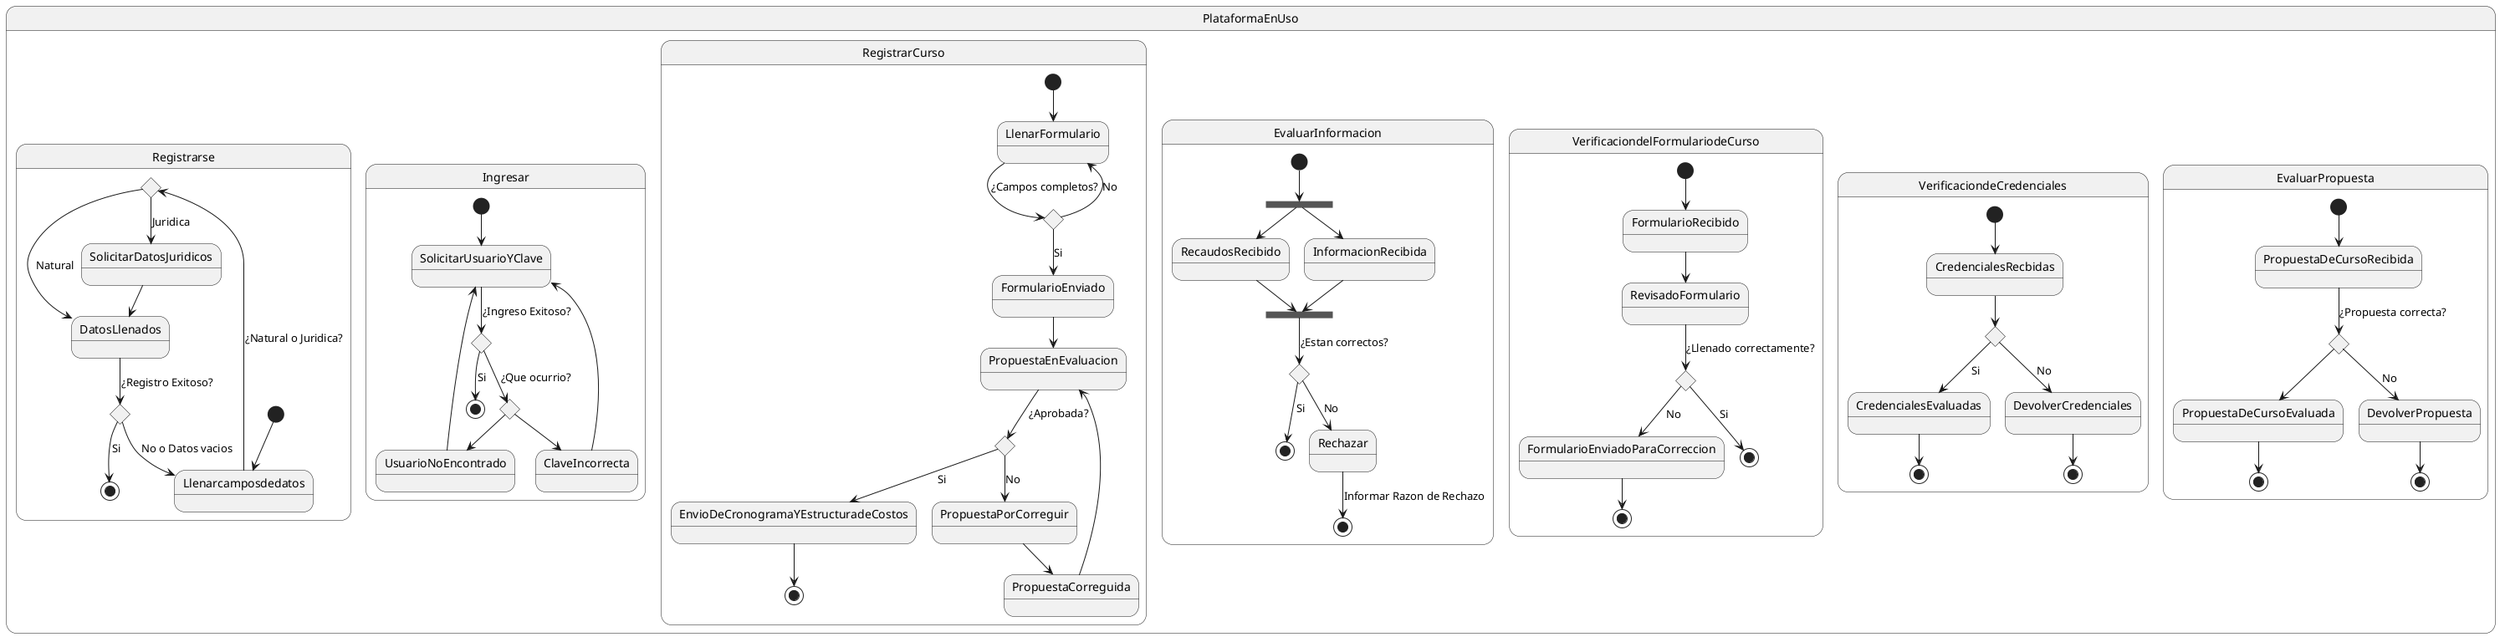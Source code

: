 @startuml DiagramadeEstadosUC
state PlataformaEnUso{
state Registrarse{
state b <<choice>>
state c <<choice>>
[*] --> Llenarcamposdedatos
Llenarcamposdedatos --> b: ¿Natural o Juridica?
state DatosLlenados
b --> DatosLlenados: Natural
b --> SolicitarDatosJuridicos: Juridica
SolicitarDatosJuridicos --> DatosLlenados
DatosLlenados --> c : ¿Registro Exitoso?
c --> [*] : Si
c --> Llenarcamposdedatos : No o Datos vacios
}

state Ingresar {
state SolicitarUsuarioYClave
State UsuarioNoEncontrado
State ClaveIncorrecta
state a <<choice>>
state d <<choice>>
[*] --> SolicitarUsuarioYClave
SolicitarUsuarioYClave --> a : ¿Ingreso Exitoso?
a --> [*]: Si
a --> d: ¿Que ocurrio?
d --> UsuarioNoEncontrado
d --> ClaveIncorrecta
ClaveIncorrecta --> SolicitarUsuarioYClave
UsuarioNoEncontrado --> SolicitarUsuarioYClave
}

state RegistrarCurso{
State LlenarFormulario
State FormularioEnviado
State PropuestaEnEvaluacion
State e <<choice>>
state f <<choice>>
State EnvioDeCronogramaYEstructuradeCostos
state PropuestaPorCorreguir
state PropuestaCorreguida
[*] --> LlenarFormulario
LlenarFormulario --> e: ¿Campos completos?
e --> LlenarFormulario : No 
e --> FormularioEnviado: Si
FormularioEnviado --> PropuestaEnEvaluacion
PropuestaEnEvaluacion --> f: ¿Aprobada?
f --> EnvioDeCronogramaYEstructuradeCostos: Si
f --> PropuestaPorCorreguir: No
PropuestaPorCorreguir --> PropuestaCorreguida
PropuestaCorreguida --> PropuestaEnEvaluacion
EnvioDeCronogramaYEstructuradeCostos --> [*]
}

state EvaluarInformacion{
state RecaudosRecibido
state g <<fork>>
state InformacionRecibida
state h <<fork>>
state i <<choice>>
state end <<end>>
[*] --> g
g --> RecaudosRecibido
g --> InformacionRecibida
RecaudosRecibido --> h
InformacionRecibida --> h
h --> i: ¿Estan correctos?
i --> Rechazar: No
i --> end : Si
Rechazar -->[*] : Informar Razon de Rechazo
}

state VerificaciondelFormulariodeCurso{
state FormularioRecibido
state RevisadoFormulario
state formulariocorrecto <<choice>>
state FormularioEnviadoParaCorreccion
state end1 <<end>>
[*] --> FormularioRecibido
FormularioRecibido --> RevisadoFormulario
RevisadoFormulario --> formulariocorrecto: ¿Llenado correctamente?
formulariocorrecto --> [*]: Si
formulariocorrecto --> FormularioEnviadoParaCorreccion: No
FormularioEnviadoParaCorreccion --> end1
}

state VerificaciondeCredenciales{
state CredencialesRecbidas
state CredencialesEvaluadas
state credencialescorrectas <<choice>>
state DevolverCredenciales
state end2 <<end>>
[*] --> CredencialesRecbidas
CredencialesRecbidas --> credencialescorrectas
credencialescorrectas --> DevolverCredenciales: No
credencialescorrectas --> CredencialesEvaluadas: Si
DevolverCredenciales --> [*]
CredencialesEvaluadas --> end2
}

state EvaluarPropuesta{
state PropuestaDeCursoRecibida
state PropuestaDeCursoEvaluada
state DevolverPropuesta
state preguntaderevision <<choice>>
state end3 <<end>>
[*] --> PropuestaDeCursoRecibida
PropuestaDeCursoRecibida --> preguntaderevision: ¿Propuesta correcta?
preguntaderevision --> DevolverPropuesta: No
preguntaderevision --> PropuestaDeCursoEvaluada
DevolverPropuesta --> end3
PropuestaDeCursoEvaluada --> [*]
}
}
@enduml